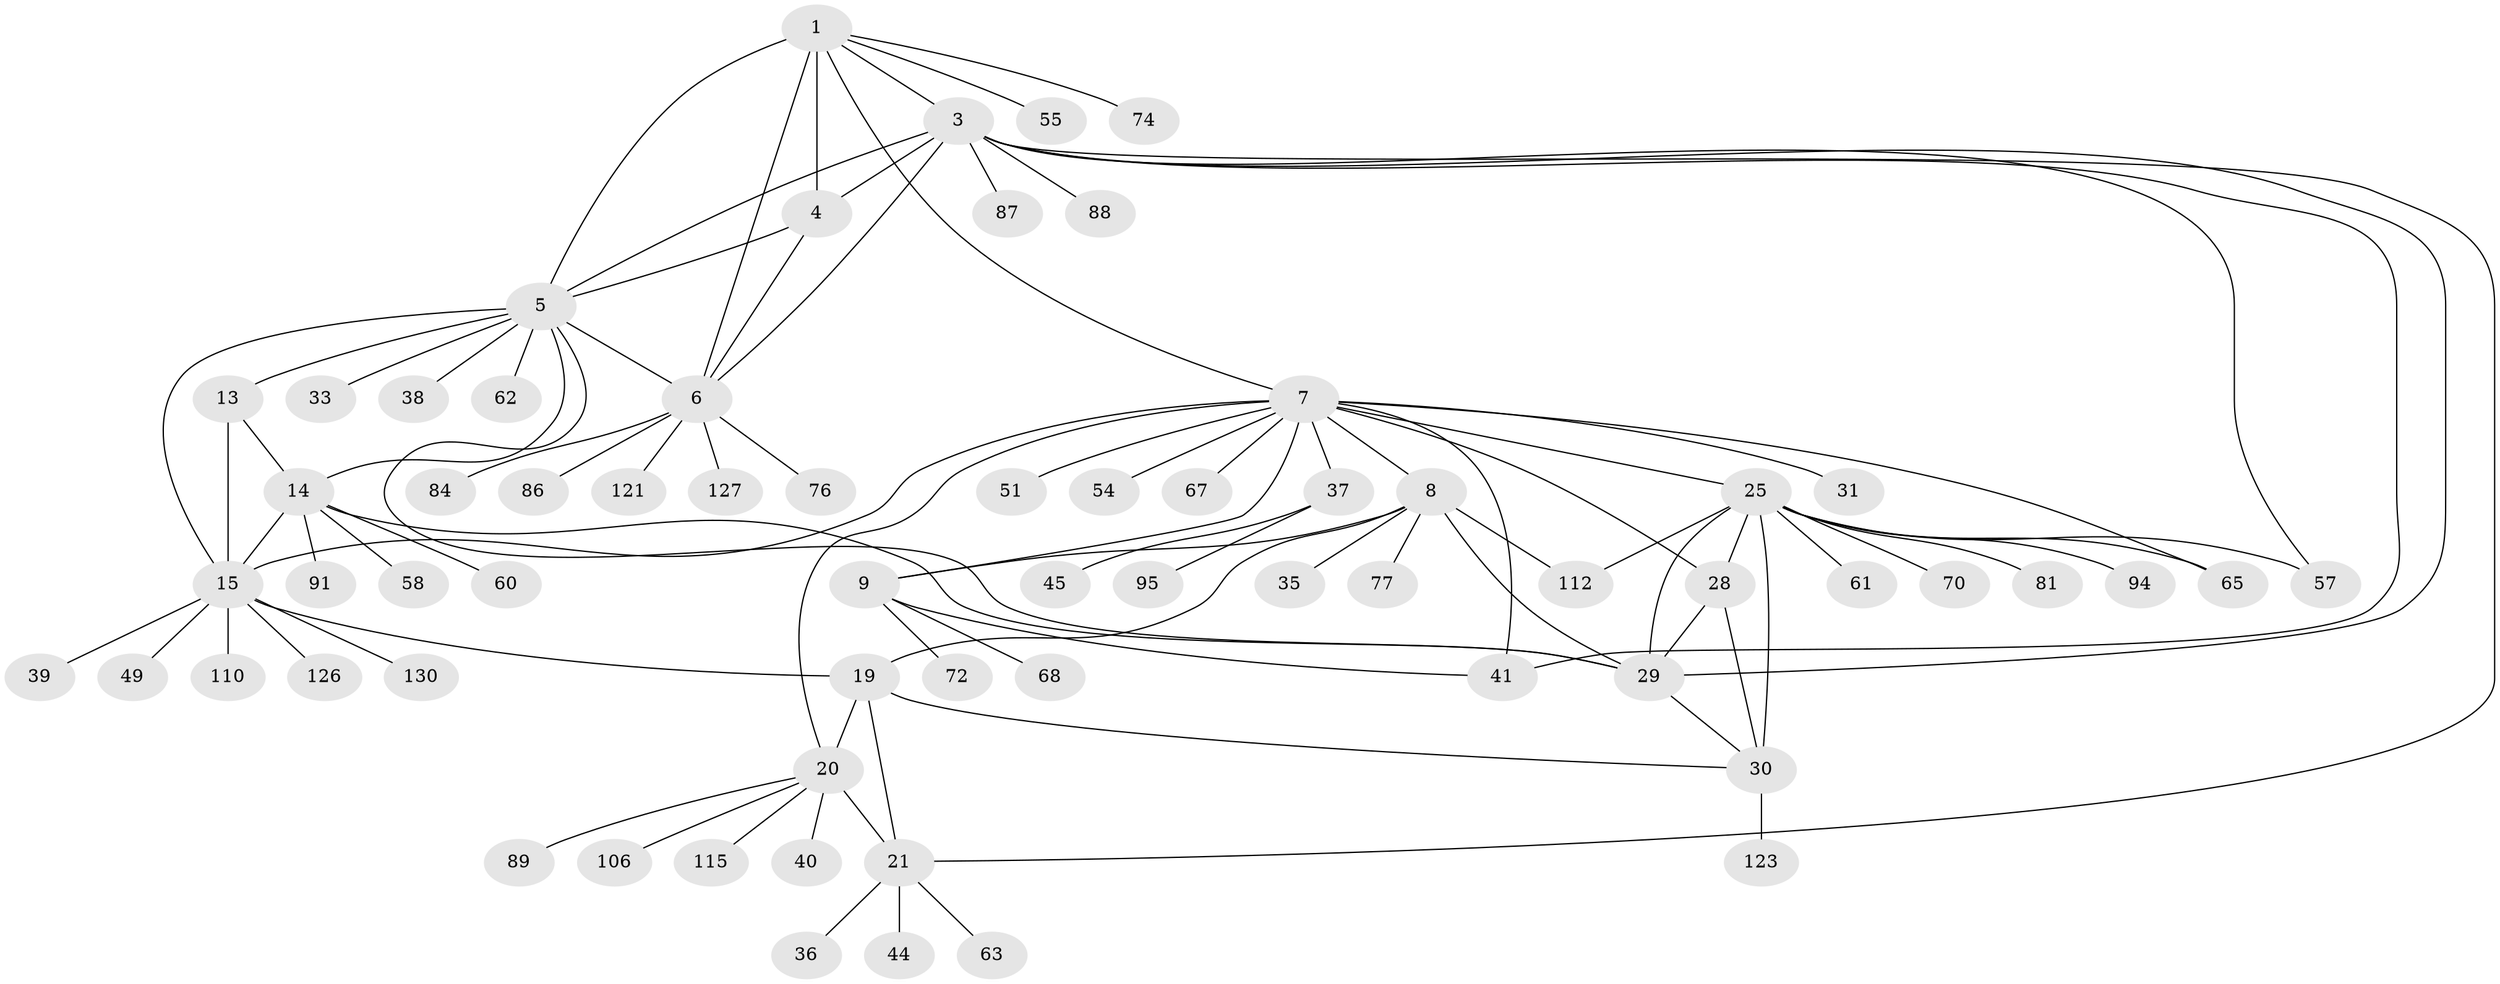 // original degree distribution, {9: 0.046153846153846156, 5: 0.046153846153846156, 12: 0.007692307692307693, 14: 0.007692307692307693, 10: 0.03076923076923077, 11: 0.023076923076923078, 7: 0.038461538461538464, 13: 0.015384615384615385, 8: 0.015384615384615385, 2: 0.13076923076923078, 1: 0.6076923076923076, 3: 0.023076923076923078, 6: 0.007692307692307693}
// Generated by graph-tools (version 1.1) at 2025/15/03/09/25 04:15:45]
// undirected, 65 vertices, 93 edges
graph export_dot {
graph [start="1"]
  node [color=gray90,style=filled];
  1 [super="+52+2"];
  3 [super="+64"];
  4;
  5 [super="+73+43+59+107+97+104+18+50"];
  6;
  7 [super="+105+90+101+116+66+10+11"];
  8;
  9 [super="+69+78+100"];
  13 [super="+16+111+129"];
  14 [super="+46"];
  15 [super="+17+71"];
  19 [super="+99+79+22"];
  20 [super="+24+109+119+120"];
  21 [super="+23"];
  25 [super="+26"];
  28 [super="+34+75"];
  29;
  30 [super="+32"];
  31 [super="+48"];
  33;
  35;
  36 [super="+42"];
  37;
  38;
  39;
  40;
  41 [super="+47"];
  44;
  45;
  49;
  51;
  54;
  55;
  57 [super="+83+103"];
  58 [super="+93"];
  60;
  61;
  62;
  63;
  65;
  67;
  68;
  70;
  72;
  74;
  76;
  77;
  81;
  84;
  86;
  87;
  88 [super="+113"];
  89;
  91;
  94;
  95;
  106;
  110;
  112;
  115;
  121;
  123;
  126;
  127;
  130;
  1 -- 3 [weight=2];
  1 -- 4 [weight=2];
  1 -- 5 [weight=2];
  1 -- 6 [weight=2];
  1 -- 55;
  1 -- 74;
  1 -- 7;
  3 -- 4;
  3 -- 5;
  3 -- 6;
  3 -- 29;
  3 -- 41;
  3 -- 87;
  3 -- 88;
  3 -- 57;
  3 -- 21;
  4 -- 5;
  4 -- 6;
  5 -- 6;
  5 -- 33;
  5 -- 38;
  5 -- 62;
  5 -- 13 [weight=2];
  5 -- 14;
  5 -- 15 [weight=2];
  5 -- 29;
  6 -- 76;
  6 -- 84;
  6 -- 86;
  6 -- 121;
  6 -- 127;
  7 -- 8 [weight=4];
  7 -- 9 [weight=4];
  7 -- 15;
  7 -- 54;
  7 -- 65;
  7 -- 67;
  7 -- 37;
  7 -- 41;
  7 -- 51;
  7 -- 20;
  7 -- 28;
  7 -- 31;
  7 -- 25;
  8 -- 9;
  8 -- 29;
  8 -- 35;
  8 -- 77;
  8 -- 112;
  8 -- 19;
  9 -- 68;
  9 -- 72;
  9 -- 41;
  13 -- 14 [weight=2];
  13 -- 15 [weight=4];
  14 -- 15 [weight=2];
  14 -- 29;
  14 -- 60;
  14 -- 91;
  14 -- 58;
  15 -- 49;
  15 -- 110;
  15 -- 126;
  15 -- 130;
  15 -- 39;
  15 -- 19;
  19 -- 20 [weight=4];
  19 -- 21 [weight=4];
  19 -- 30;
  20 -- 21 [weight=4];
  20 -- 89;
  20 -- 115;
  20 -- 40;
  20 -- 106;
  21 -- 36;
  21 -- 44;
  21 -- 63;
  25 -- 28 [weight=3];
  25 -- 29 [weight=3];
  25 -- 30 [weight=3];
  25 -- 65;
  25 -- 70;
  25 -- 112;
  25 -- 81;
  25 -- 61;
  25 -- 94;
  25 -- 57;
  28 -- 29;
  28 -- 30;
  29 -- 30;
  30 -- 123;
  37 -- 45;
  37 -- 95;
}
